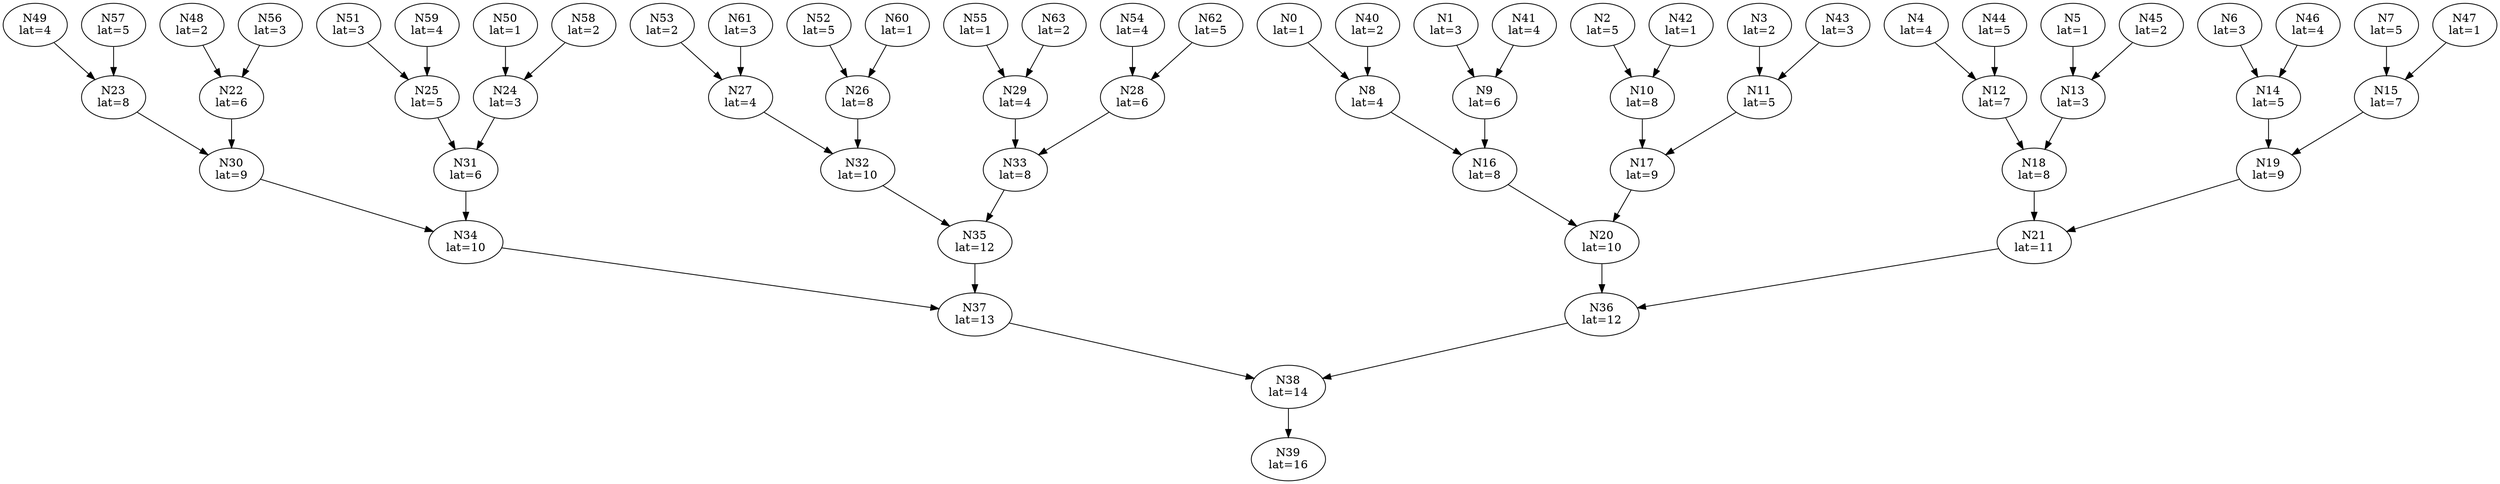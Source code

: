 Digraph G {
"N0"[label = "\N\nlat=1"];
"N1"[label = "\N\nlat=3"];
"N2"[label = "\N\nlat=5"];
"N3"[label = "\N\nlat=2"];
"N4"[label = "\N\nlat=4"];
"N5"[label = "\N\nlat=1"];
"N6"[label = "\N\nlat=3"];
"N7"[label = "\N\nlat=5"];
"N8"[label = "\N\nlat=4"];
"N0"->"N8";
"N40"->"N8";
"N9"[label = "\N\nlat=6"];
"N1"->"N9";
"N41"->"N9";
"N10"[label = "\N\nlat=8"];
"N2"->"N10";
"N42"->"N10";
"N11"[label = "\N\nlat=5"];
"N3"->"N11";
"N43"->"N11";
"N12"[label = "\N\nlat=7"];
"N4"->"N12";
"N44"->"N12";
"N13"[label = "\N\nlat=3"];
"N5"->"N13";
"N45"->"N13";
"N14"[label = "\N\nlat=5"];
"N6"->"N14";
"N46"->"N14";
"N15"[label = "\N\nlat=7"];
"N7"->"N15";
"N47"->"N15";
"N16"[label = "\N\nlat=8"];
"N8"->"N16";
"N9"->"N16";
"N17"[label = "\N\nlat=9"];
"N10"->"N17";
"N11"->"N17";
"N18"[label = "\N\nlat=8"];
"N12"->"N18";
"N13"->"N18";
"N19"[label = "\N\nlat=9"];
"N14"->"N19";
"N15"->"N19";
"N20"[label = "\N\nlat=10"];
"N16"->"N20";
"N17"->"N20";
"N21"[label = "\N\nlat=11"];
"N18"->"N21";
"N19"->"N21";
"N22"[label = "\N\nlat=6"];
"N48"->"N22";
"N56"->"N22";
"N23"[label = "\N\nlat=8"];
"N49"->"N23";
"N57"->"N23";
"N24"[label = "\N\nlat=3"];
"N50"->"N24";
"N58"->"N24";
"N25"[label = "\N\nlat=5"];
"N51"->"N25";
"N59"->"N25";
"N26"[label = "\N\nlat=8"];
"N52"->"N26";
"N60"->"N26";
"N27"[label = "\N\nlat=4"];
"N53"->"N27";
"N61"->"N27";
"N28"[label = "\N\nlat=6"];
"N54"->"N28";
"N62"->"N28";
"N29"[label = "\N\nlat=4"];
"N55"->"N29";
"N63"->"N29";
"N30"[label = "\N\nlat=9"];
"N22"->"N30";
"N23"->"N30";
"N31"[label = "\N\nlat=6"];
"N24"->"N31";
"N25"->"N31";
"N32"[label = "\N\nlat=10"];
"N26"->"N32";
"N27"->"N32";
"N33"[label = "\N\nlat=8"];
"N28"->"N33";
"N29"->"N33";
"N34"[label = "\N\nlat=10"];
"N30"->"N34";
"N31"->"N34";
"N35"[label = "\N\nlat=12"];
"N32"->"N35";
"N33"->"N35";
"N36"[label = "\N\nlat=12"];
"N20"->"N36";
"N21"->"N36";
"N37"[label = "\N\nlat=13"];
"N34"->"N37";
"N35"->"N37";
"N38"[label = "\N\nlat=14"];
"N36"->"N38";
"N37"->"N38";
"N39"[label = "\N\nlat=16"];
"N38"->"N39";
"N40"[label = "\N\nlat=2"];
"N41"[label = "\N\nlat=4"];
"N42"[label = "\N\nlat=1"];
"N43"[label = "\N\nlat=3"];
"N44"[label = "\N\nlat=5"];
"N45"[label = "\N\nlat=2"];
"N46"[label = "\N\nlat=4"];
"N47"[label = "\N\nlat=1"];
"N48"[label = "\N\nlat=2"];
"N49"[label = "\N\nlat=4"];
"N50"[label = "\N\nlat=1"];
"N51"[label = "\N\nlat=3"];
"N52"[label = "\N\nlat=5"];
"N53"[label = "\N\nlat=2"];
"N54"[label = "\N\nlat=4"];
"N55"[label = "\N\nlat=1"];
"N56"[label = "\N\nlat=3"];
"N57"[label = "\N\nlat=5"];
"N58"[label = "\N\nlat=2"];
"N59"[label = "\N\nlat=4"];
"N60"[label = "\N\nlat=1"];
"N61"[label = "\N\nlat=3"];
"N62"[label = "\N\nlat=5"];
"N63"[label = "\N\nlat=2"];
}
